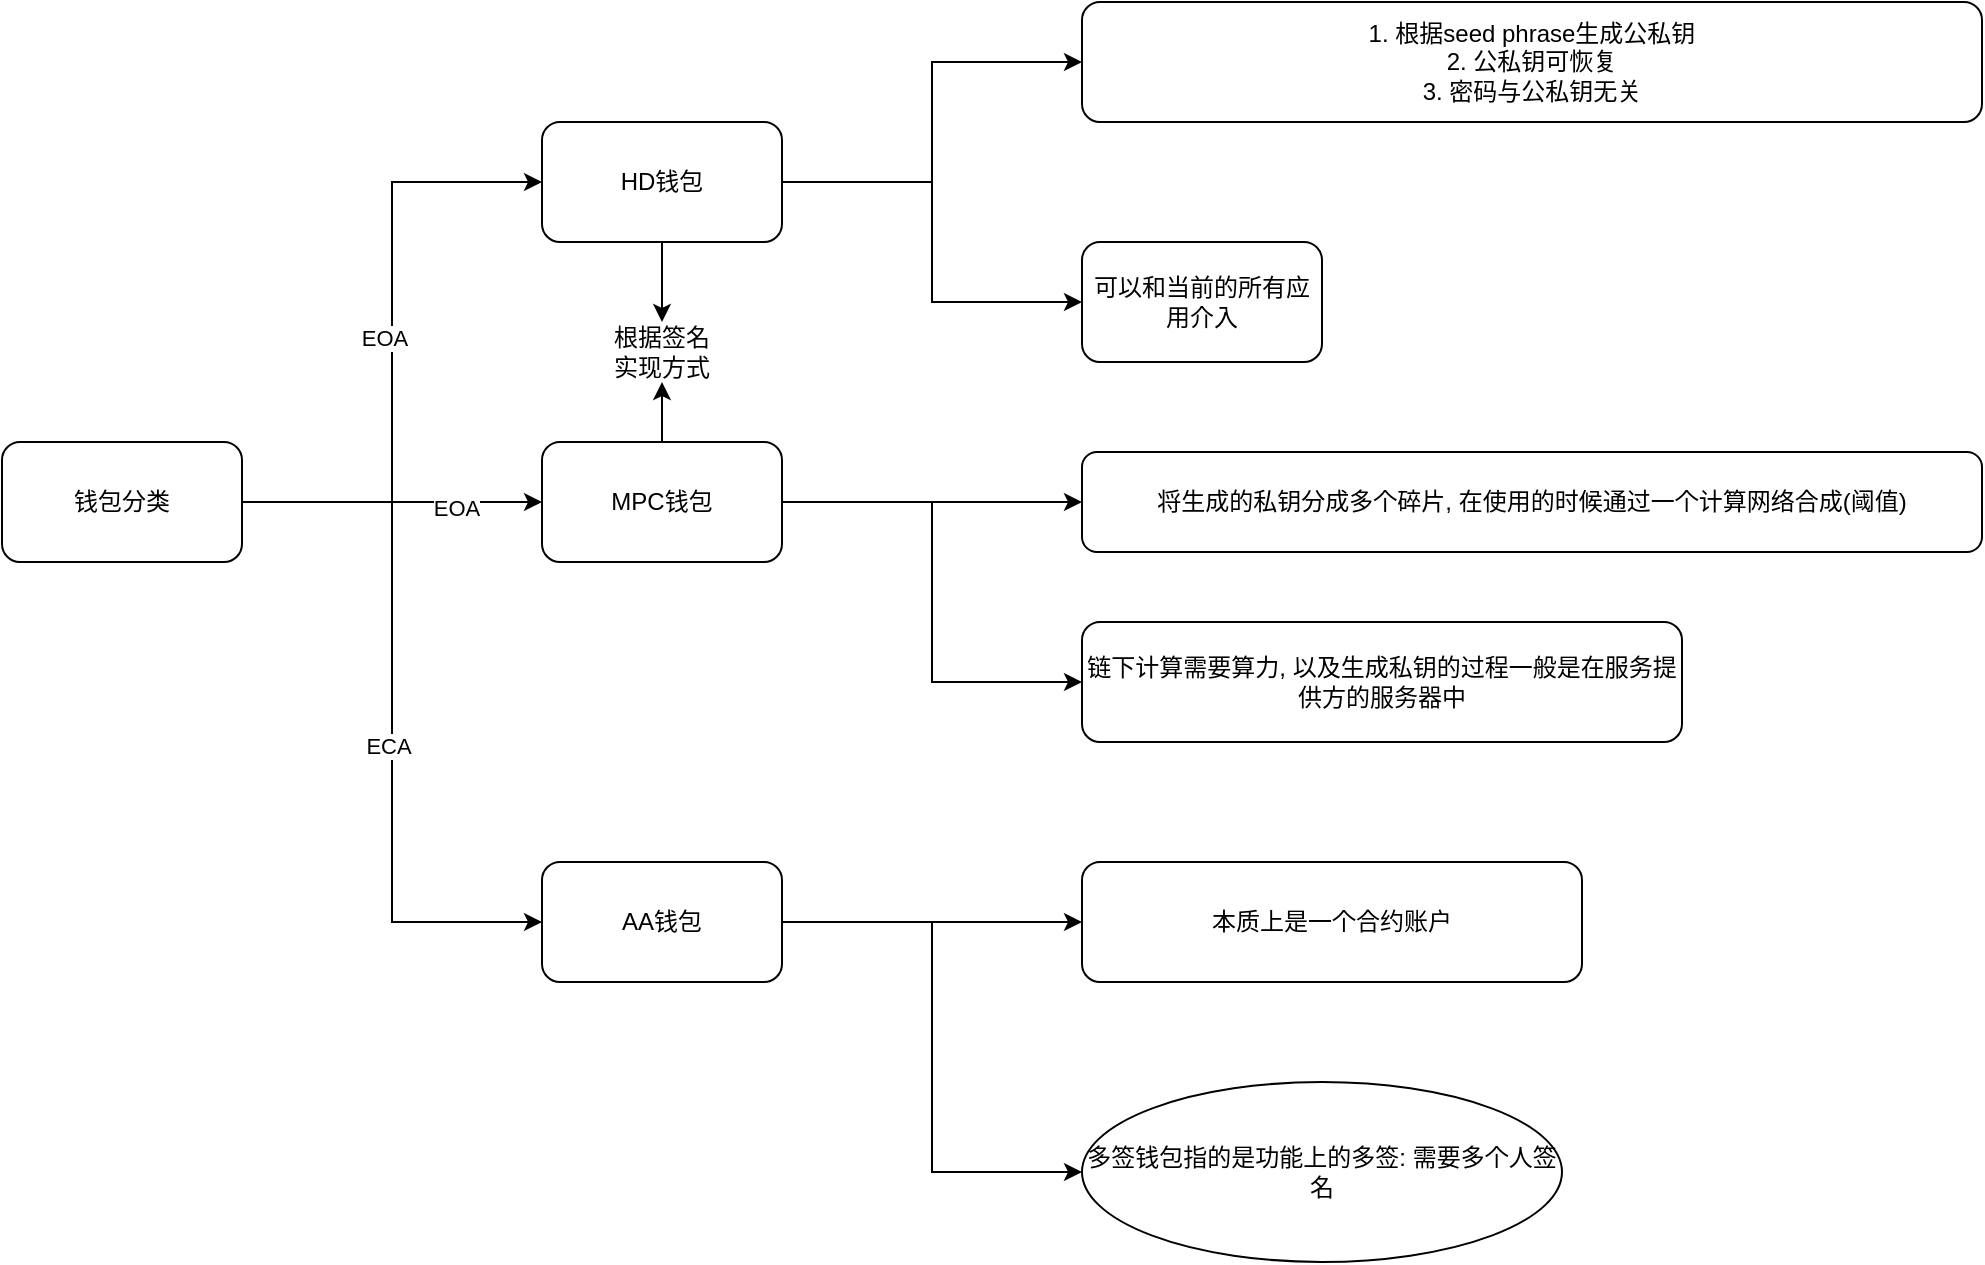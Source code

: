 <mxfile version="21.6.9" type="github">
  <diagram name="第 1 页" id="eDCJZaQWCffTqdLqGjXX">
    <mxGraphModel dx="685" dy="713" grid="1" gridSize="10" guides="1" tooltips="1" connect="1" arrows="1" fold="1" page="1" pageScale="1" pageWidth="827" pageHeight="1169" math="0" shadow="0">
      <root>
        <mxCell id="0" />
        <mxCell id="1" parent="0" />
        <mxCell id="9qcYf5eSPnqjAVueQy90-5" style="edgeStyle=orthogonalEdgeStyle;rounded=0;orthogonalLoop=1;jettySize=auto;html=1;exitX=1;exitY=0.5;exitDx=0;exitDy=0;entryX=0;entryY=0.5;entryDx=0;entryDy=0;" edge="1" parent="1" source="9qcYf5eSPnqjAVueQy90-1" target="9qcYf5eSPnqjAVueQy90-2">
          <mxGeometry relative="1" as="geometry" />
        </mxCell>
        <mxCell id="9qcYf5eSPnqjAVueQy90-19" value="EOA" style="edgeLabel;html=1;align=center;verticalAlign=middle;resizable=0;points=[];" vertex="1" connectable="0" parent="9qcYf5eSPnqjAVueQy90-5">
          <mxGeometry x="0.017" y="4" relative="1" as="geometry">
            <mxPoint as="offset" />
          </mxGeometry>
        </mxCell>
        <mxCell id="9qcYf5eSPnqjAVueQy90-6" style="edgeStyle=orthogonalEdgeStyle;rounded=0;orthogonalLoop=1;jettySize=auto;html=1;exitX=1;exitY=0.5;exitDx=0;exitDy=0;entryX=0;entryY=0.5;entryDx=0;entryDy=0;" edge="1" parent="1" source="9qcYf5eSPnqjAVueQy90-1" target="9qcYf5eSPnqjAVueQy90-3">
          <mxGeometry relative="1" as="geometry" />
        </mxCell>
        <mxCell id="9qcYf5eSPnqjAVueQy90-25" value="EOA" style="edgeLabel;html=1;align=center;verticalAlign=middle;resizable=0;points=[];" vertex="1" connectable="0" parent="9qcYf5eSPnqjAVueQy90-6">
          <mxGeometry x="0.418" y="-3" relative="1" as="geometry">
            <mxPoint as="offset" />
          </mxGeometry>
        </mxCell>
        <mxCell id="9qcYf5eSPnqjAVueQy90-7" style="edgeStyle=orthogonalEdgeStyle;rounded=0;orthogonalLoop=1;jettySize=auto;html=1;exitX=1;exitY=0.5;exitDx=0;exitDy=0;entryX=0;entryY=0.5;entryDx=0;entryDy=0;" edge="1" parent="1" source="9qcYf5eSPnqjAVueQy90-1" target="9qcYf5eSPnqjAVueQy90-4">
          <mxGeometry relative="1" as="geometry" />
        </mxCell>
        <mxCell id="9qcYf5eSPnqjAVueQy90-20" value="ECA" style="edgeLabel;html=1;align=center;verticalAlign=middle;resizable=0;points=[];" vertex="1" connectable="0" parent="9qcYf5eSPnqjAVueQy90-7">
          <mxGeometry x="0.091" y="-2" relative="1" as="geometry">
            <mxPoint as="offset" />
          </mxGeometry>
        </mxCell>
        <mxCell id="9qcYf5eSPnqjAVueQy90-1" value="钱包分类" style="rounded=1;whiteSpace=wrap;html=1;" vertex="1" parent="1">
          <mxGeometry x="180" y="300" width="120" height="60" as="geometry" />
        </mxCell>
        <mxCell id="9qcYf5eSPnqjAVueQy90-11" style="edgeStyle=orthogonalEdgeStyle;rounded=0;orthogonalLoop=1;jettySize=auto;html=1;exitX=0.5;exitY=1;exitDx=0;exitDy=0;entryX=0.5;entryY=0;entryDx=0;entryDy=0;" edge="1" parent="1" source="9qcYf5eSPnqjAVueQy90-2" target="9qcYf5eSPnqjAVueQy90-10">
          <mxGeometry relative="1" as="geometry" />
        </mxCell>
        <mxCell id="9qcYf5eSPnqjAVueQy90-13" style="edgeStyle=orthogonalEdgeStyle;rounded=0;orthogonalLoop=1;jettySize=auto;html=1;exitX=1;exitY=0.5;exitDx=0;exitDy=0;entryX=0;entryY=0.5;entryDx=0;entryDy=0;" edge="1" parent="1" source="9qcYf5eSPnqjAVueQy90-2" target="9qcYf5eSPnqjAVueQy90-8">
          <mxGeometry relative="1" as="geometry" />
        </mxCell>
        <mxCell id="9qcYf5eSPnqjAVueQy90-14" style="edgeStyle=orthogonalEdgeStyle;rounded=0;orthogonalLoop=1;jettySize=auto;html=1;exitX=1;exitY=0.5;exitDx=0;exitDy=0;entryX=0;entryY=0.5;entryDx=0;entryDy=0;" edge="1" parent="1" source="9qcYf5eSPnqjAVueQy90-2" target="9qcYf5eSPnqjAVueQy90-9">
          <mxGeometry relative="1" as="geometry" />
        </mxCell>
        <mxCell id="9qcYf5eSPnqjAVueQy90-2" value="HD钱包" style="rounded=1;whiteSpace=wrap;html=1;" vertex="1" parent="1">
          <mxGeometry x="450" y="140" width="120" height="60" as="geometry" />
        </mxCell>
        <mxCell id="9qcYf5eSPnqjAVueQy90-12" style="edgeStyle=orthogonalEdgeStyle;rounded=0;orthogonalLoop=1;jettySize=auto;html=1;exitX=0.5;exitY=0;exitDx=0;exitDy=0;entryX=0.5;entryY=1;entryDx=0;entryDy=0;" edge="1" parent="1" source="9qcYf5eSPnqjAVueQy90-3" target="9qcYf5eSPnqjAVueQy90-10">
          <mxGeometry relative="1" as="geometry" />
        </mxCell>
        <mxCell id="9qcYf5eSPnqjAVueQy90-16" style="edgeStyle=orthogonalEdgeStyle;rounded=0;orthogonalLoop=1;jettySize=auto;html=1;exitX=1;exitY=0.5;exitDx=0;exitDy=0;entryX=0;entryY=0.5;entryDx=0;entryDy=0;" edge="1" parent="1" source="9qcYf5eSPnqjAVueQy90-3" target="9qcYf5eSPnqjAVueQy90-15">
          <mxGeometry relative="1" as="geometry" />
        </mxCell>
        <mxCell id="9qcYf5eSPnqjAVueQy90-18" style="edgeStyle=orthogonalEdgeStyle;rounded=0;orthogonalLoop=1;jettySize=auto;html=1;exitX=1;exitY=0.5;exitDx=0;exitDy=0;entryX=0;entryY=0.5;entryDx=0;entryDy=0;" edge="1" parent="1" source="9qcYf5eSPnqjAVueQy90-3" target="9qcYf5eSPnqjAVueQy90-17">
          <mxGeometry relative="1" as="geometry" />
        </mxCell>
        <mxCell id="9qcYf5eSPnqjAVueQy90-3" value="MPC钱包" style="rounded=1;whiteSpace=wrap;html=1;" vertex="1" parent="1">
          <mxGeometry x="450" y="300" width="120" height="60" as="geometry" />
        </mxCell>
        <mxCell id="9qcYf5eSPnqjAVueQy90-23" style="edgeStyle=orthogonalEdgeStyle;rounded=0;orthogonalLoop=1;jettySize=auto;html=1;exitX=1;exitY=0.5;exitDx=0;exitDy=0;" edge="1" parent="1" source="9qcYf5eSPnqjAVueQy90-4" target="9qcYf5eSPnqjAVueQy90-22">
          <mxGeometry relative="1" as="geometry" />
        </mxCell>
        <mxCell id="9qcYf5eSPnqjAVueQy90-24" style="edgeStyle=orthogonalEdgeStyle;rounded=0;orthogonalLoop=1;jettySize=auto;html=1;exitX=1;exitY=0.5;exitDx=0;exitDy=0;entryX=0;entryY=0.5;entryDx=0;entryDy=0;" edge="1" parent="1" source="9qcYf5eSPnqjAVueQy90-4" target="9qcYf5eSPnqjAVueQy90-21">
          <mxGeometry relative="1" as="geometry" />
        </mxCell>
        <mxCell id="9qcYf5eSPnqjAVueQy90-4" value="AA钱包" style="rounded=1;whiteSpace=wrap;html=1;" vertex="1" parent="1">
          <mxGeometry x="450" y="510" width="120" height="60" as="geometry" />
        </mxCell>
        <mxCell id="9qcYf5eSPnqjAVueQy90-8" value="1. 根据seed phrase生成公私钥&lt;br&gt;2. 公私钥可恢复&lt;br&gt;3. 密码与公私钥无关" style="rounded=1;whiteSpace=wrap;html=1;" vertex="1" parent="1">
          <mxGeometry x="720" y="80" width="450" height="60" as="geometry" />
        </mxCell>
        <mxCell id="9qcYf5eSPnqjAVueQy90-9" value="可以和当前的所有应用介入" style="rounded=1;whiteSpace=wrap;html=1;" vertex="1" parent="1">
          <mxGeometry x="720" y="200" width="120" height="60" as="geometry" />
        </mxCell>
        <mxCell id="9qcYf5eSPnqjAVueQy90-10" value="根据签名实现方式" style="text;html=1;strokeColor=none;fillColor=none;align=center;verticalAlign=middle;whiteSpace=wrap;rounded=0;" vertex="1" parent="1">
          <mxGeometry x="480" y="240" width="60" height="30" as="geometry" />
        </mxCell>
        <mxCell id="9qcYf5eSPnqjAVueQy90-15" value="将生成的私钥分成多个碎片, 在使用的时候通过一个计算网络合成(阈值)" style="rounded=1;whiteSpace=wrap;html=1;" vertex="1" parent="1">
          <mxGeometry x="720" y="305" width="450" height="50" as="geometry" />
        </mxCell>
        <mxCell id="9qcYf5eSPnqjAVueQy90-17" value="链下计算需要算力, 以及生成私钥的过程一般是在服务提供方的服务器中" style="rounded=1;whiteSpace=wrap;html=1;" vertex="1" parent="1">
          <mxGeometry x="720" y="390" width="300" height="60" as="geometry" />
        </mxCell>
        <mxCell id="9qcYf5eSPnqjAVueQy90-21" value="多签钱包指的是功能上的多签: 需要多个人签名" style="ellipse;whiteSpace=wrap;html=1;" vertex="1" parent="1">
          <mxGeometry x="720" y="620" width="240" height="90" as="geometry" />
        </mxCell>
        <mxCell id="9qcYf5eSPnqjAVueQy90-22" value="本质上是一个合约账户" style="rounded=1;whiteSpace=wrap;html=1;" vertex="1" parent="1">
          <mxGeometry x="720" y="510" width="250" height="60" as="geometry" />
        </mxCell>
      </root>
    </mxGraphModel>
  </diagram>
</mxfile>
